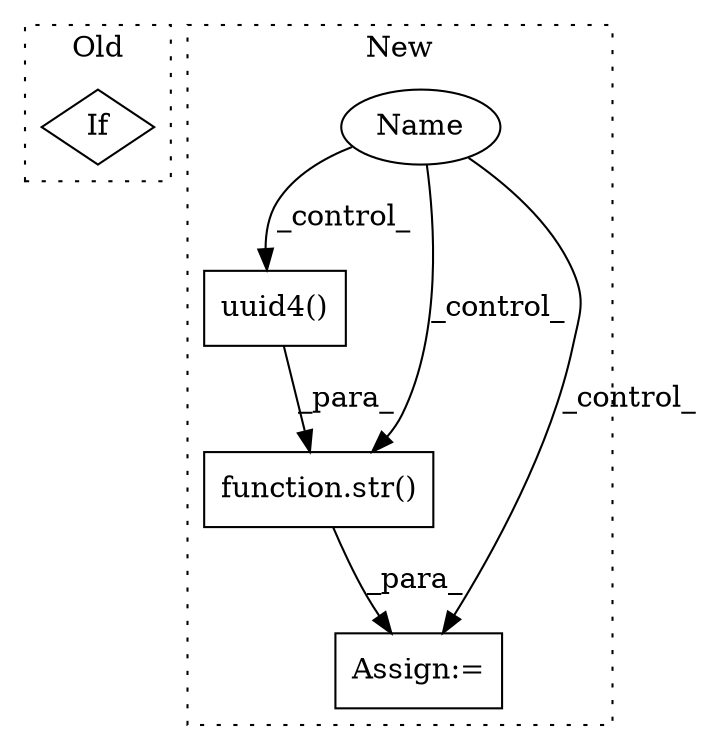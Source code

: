 digraph G {
subgraph cluster0 {
1 [label="If" a="96" s="3116" l="3" shape="diamond"];
label = "Old";
style="dotted";
}
subgraph cluster1 {
2 [label="uuid4()" a="75" s="3274" l="12" shape="box"];
3 [label="Name" a="87" s="3095" l="22" shape="ellipse"];
4 [label="Assign:=" a="68" s="3144" l="3" shape="box"];
5 [label="function.str()" a="75" s="3258,3303" l="4,1" shape="box"];
label = "New";
style="dotted";
}
2 -> 5 [label="_para_"];
3 -> 5 [label="_control_"];
3 -> 2 [label="_control_"];
3 -> 4 [label="_control_"];
5 -> 4 [label="_para_"];
}